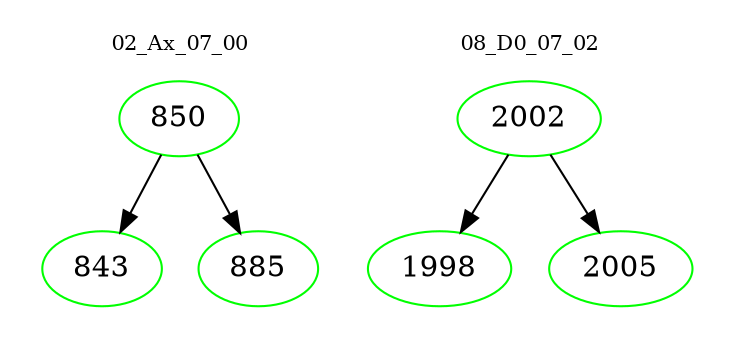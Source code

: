 digraph{
subgraph cluster_0 {
color = white
label = "02_Ax_07_00";
fontsize=10;
T0_850 [label="850", color="green"]
T0_850 -> T0_843 [color="black"]
T0_843 [label="843", color="green"]
T0_850 -> T0_885 [color="black"]
T0_885 [label="885", color="green"]
}
subgraph cluster_1 {
color = white
label = "08_D0_07_02";
fontsize=10;
T1_2002 [label="2002", color="green"]
T1_2002 -> T1_1998 [color="black"]
T1_1998 [label="1998", color="green"]
T1_2002 -> T1_2005 [color="black"]
T1_2005 [label="2005", color="green"]
}
}

